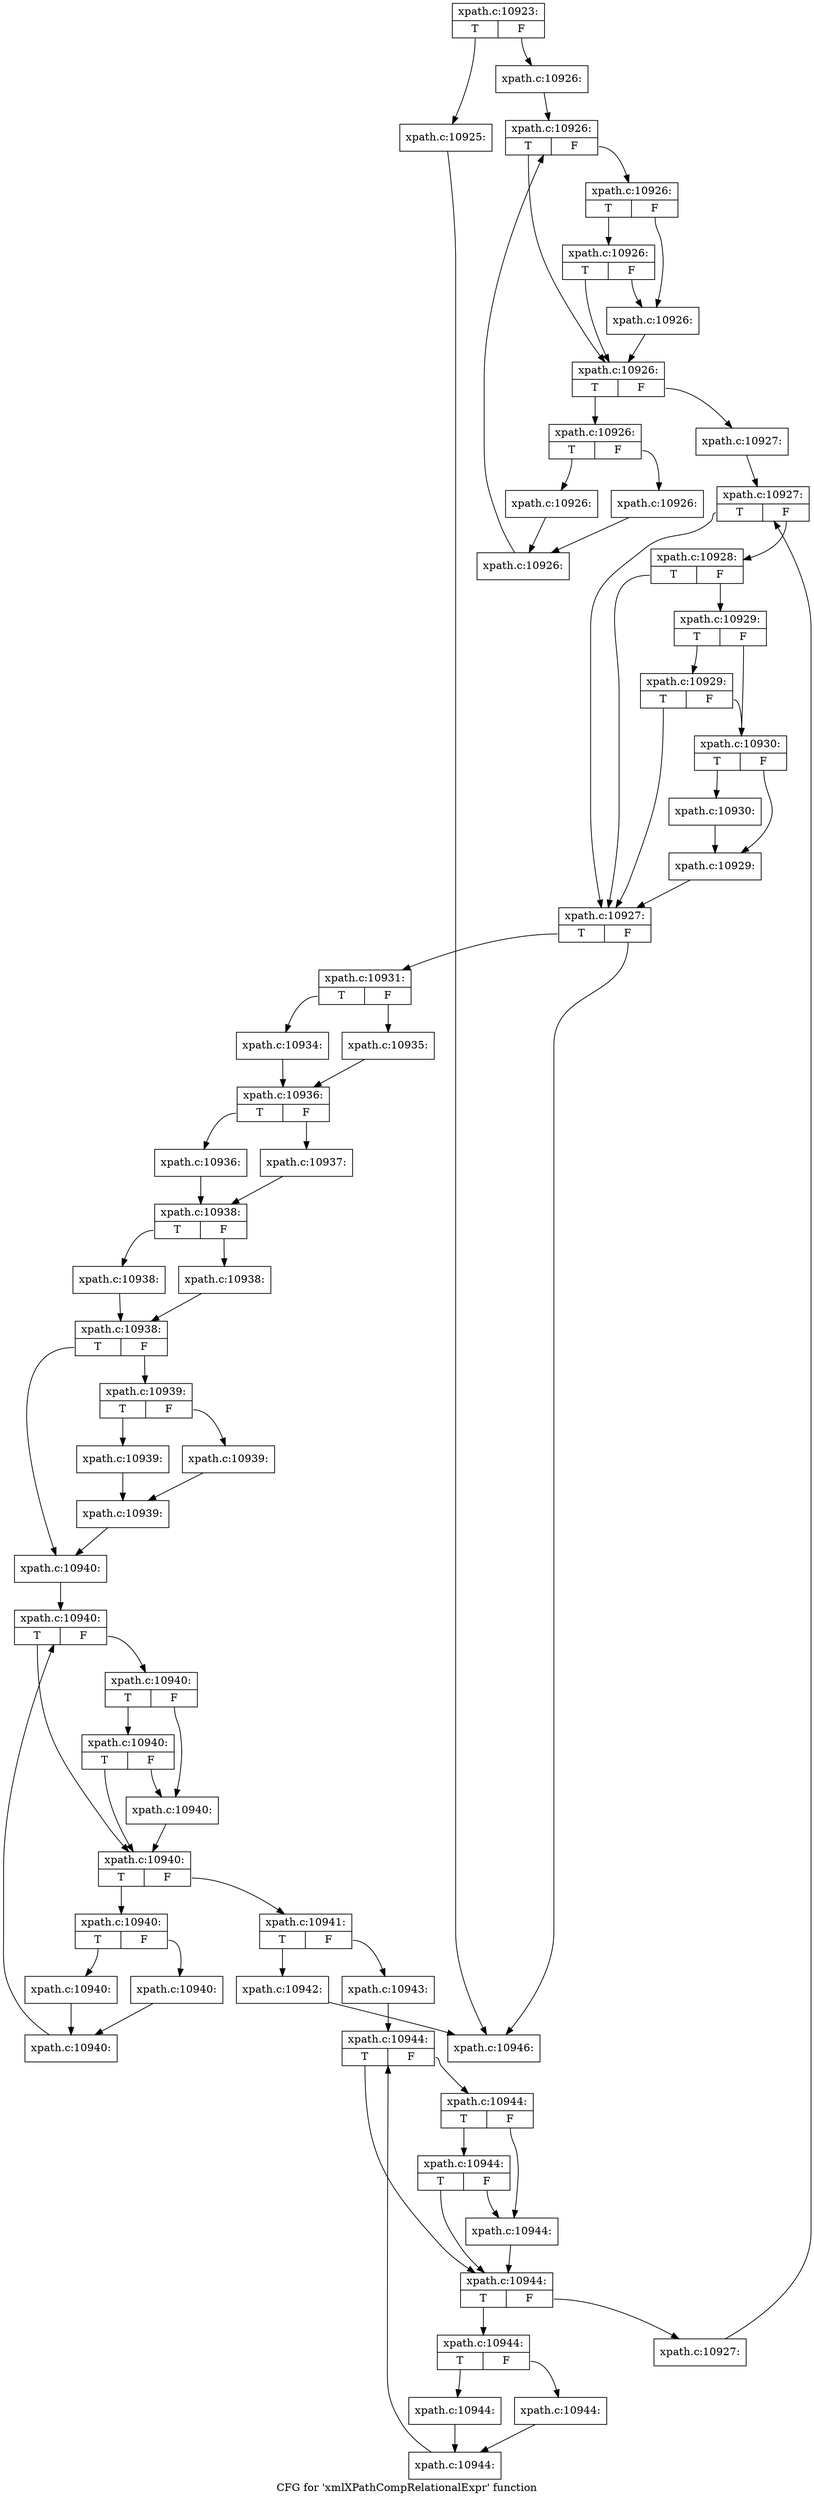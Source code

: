 digraph "CFG for 'xmlXPathCompRelationalExpr' function" {
	label="CFG for 'xmlXPathCompRelationalExpr' function";

	Node0x4ea0c10 [shape=record,label="{xpath.c:10923:|{<s0>T|<s1>F}}"];
	Node0x4ea0c10:s0 -> Node0x4eab6a0;
	Node0x4ea0c10:s1 -> Node0x4eaac00;
	Node0x4eab6a0 [shape=record,label="{xpath.c:10925:}"];
	Node0x4eab6a0 -> Node0x4ea1050;
	Node0x4eaac00 [shape=record,label="{xpath.c:10926:}"];
	Node0x4eaac00 -> Node0x4eabc80;
	Node0x4eabc80 [shape=record,label="{xpath.c:10926:|{<s0>T|<s1>F}}"];
	Node0x4eabc80:s0 -> Node0x4eabe80;
	Node0x4eabc80:s1 -> Node0x4eabf20;
	Node0x4eabf20 [shape=record,label="{xpath.c:10926:|{<s0>T|<s1>F}}"];
	Node0x4eabf20:s0 -> Node0x4eac280;
	Node0x4eabf20:s1 -> Node0x4eabed0;
	Node0x4eac280 [shape=record,label="{xpath.c:10926:|{<s0>T|<s1>F}}"];
	Node0x4eac280:s0 -> Node0x4eabe80;
	Node0x4eac280:s1 -> Node0x4eabed0;
	Node0x4eabed0 [shape=record,label="{xpath.c:10926:}"];
	Node0x4eabed0 -> Node0x4eabe80;
	Node0x4eabe80 [shape=record,label="{xpath.c:10926:|{<s0>T|<s1>F}}"];
	Node0x4eabe80:s0 -> Node0x4eac8b0;
	Node0x4eabe80:s1 -> Node0x4eabe30;
	Node0x4eac8b0 [shape=record,label="{xpath.c:10926:|{<s0>T|<s1>F}}"];
	Node0x4eac8b0:s0 -> Node0x4eacd60;
	Node0x4eac8b0:s1 -> Node0x4eacdb0;
	Node0x4eacd60 [shape=record,label="{xpath.c:10926:}"];
	Node0x4eacd60 -> Node0x4eace00;
	Node0x4eacdb0 [shape=record,label="{xpath.c:10926:}"];
	Node0x4eacdb0 -> Node0x4eace00;
	Node0x4eace00 [shape=record,label="{xpath.c:10926:}"];
	Node0x4eace00 -> Node0x4eabc80;
	Node0x4eabe30 [shape=record,label="{xpath.c:10927:}"];
	Node0x4eabe30 -> Node0x4ead6c0;
	Node0x4ead6c0 [shape=record,label="{xpath.c:10927:|{<s0>T|<s1>F}}"];
	Node0x4ead6c0:s0 -> Node0x4ea0ec0;
	Node0x4ead6c0:s1 -> Node0x4ea10f0;
	Node0x4ea10f0 [shape=record,label="{xpath.c:10928:|{<s0>T|<s1>F}}"];
	Node0x4ea10f0:s0 -> Node0x4ea0ec0;
	Node0x4ea10f0:s1 -> Node0x4ea0f60;
	Node0x4ea0f60 [shape=record,label="{xpath.c:10929:|{<s0>T|<s1>F}}"];
	Node0x4ea0f60:s0 -> Node0x4ea11d0;
	Node0x4ea0f60:s1 -> Node0x4ea0f10;
	Node0x4ea11d0 [shape=record,label="{xpath.c:10929:|{<s0>T|<s1>F}}"];
	Node0x4ea11d0:s0 -> Node0x4ea0ec0;
	Node0x4ea11d0:s1 -> Node0x4ea0f10;
	Node0x4ea0f10 [shape=record,label="{xpath.c:10930:|{<s0>T|<s1>F}}"];
	Node0x4ea0f10:s0 -> Node0x4eae490;
	Node0x4ea0f10:s1 -> Node0x48d2e90;
	Node0x4eae490 [shape=record,label="{xpath.c:10930:}"];
	Node0x4eae490 -> Node0x48d2e90;
	Node0x48d2e90 [shape=record,label="{xpath.c:10929:}"];
	Node0x48d2e90 -> Node0x4ea0ec0;
	Node0x4ea0ec0 [shape=record,label="{xpath.c:10927:|{<s0>T|<s1>F}}"];
	Node0x4ea0ec0:s0 -> Node0x4eaeef0;
	Node0x4ea0ec0:s1 -> Node0x4ea1050;
	Node0x4eaeef0 [shape=record,label="{xpath.c:10931:|{<s0>T|<s1>F}}"];
	Node0x4eaeef0:s0 -> Node0x4eafbc0;
	Node0x4eaeef0:s1 -> Node0x4eafc60;
	Node0x4eafbc0 [shape=record,label="{xpath.c:10934:}"];
	Node0x4eafbc0 -> Node0x4eafc10;
	Node0x4eafc60 [shape=record,label="{xpath.c:10935:}"];
	Node0x4eafc60 -> Node0x4eafc10;
	Node0x4eafc10 [shape=record,label="{xpath.c:10936:|{<s0>T|<s1>F}}"];
	Node0x4eafc10:s0 -> Node0x4eb0420;
	Node0x4eafc10:s1 -> Node0x4eb04c0;
	Node0x4eb0420 [shape=record,label="{xpath.c:10936:}"];
	Node0x4eb0420 -> Node0x4eb0470;
	Node0x4eb04c0 [shape=record,label="{xpath.c:10937:}"];
	Node0x4eb04c0 -> Node0x4eb0470;
	Node0x4eb0470 [shape=record,label="{xpath.c:10938:|{<s0>T|<s1>F}}"];
	Node0x4eb0470:s0 -> Node0x4eb0ca0;
	Node0x4eb0470:s1 -> Node0x4eb0cf0;
	Node0x4eb0ca0 [shape=record,label="{xpath.c:10938:}"];
	Node0x4eb0ca0 -> Node0x4eb0d40;
	Node0x4eb0cf0 [shape=record,label="{xpath.c:10938:}"];
	Node0x4eb0cf0 -> Node0x4eb0d40;
	Node0x4eb0d40 [shape=record,label="{xpath.c:10938:|{<s0>T|<s1>F}}"];
	Node0x4eb0d40:s0 -> Node0x4eb16f0;
	Node0x4eb0d40:s1 -> Node0x4eb16a0;
	Node0x4eb16a0 [shape=record,label="{xpath.c:10939:|{<s0>T|<s1>F}}"];
	Node0x4eb16a0:s0 -> Node0x4eb1910;
	Node0x4eb16a0:s1 -> Node0x4eb1960;
	Node0x4eb1910 [shape=record,label="{xpath.c:10939:}"];
	Node0x4eb1910 -> Node0x4eb19b0;
	Node0x4eb1960 [shape=record,label="{xpath.c:10939:}"];
	Node0x4eb1960 -> Node0x4eb19b0;
	Node0x4eb19b0 [shape=record,label="{xpath.c:10939:}"];
	Node0x4eb19b0 -> Node0x4eb16f0;
	Node0x4eb16f0 [shape=record,label="{xpath.c:10940:}"];
	Node0x4eb16f0 -> Node0x4eb2330;
	Node0x4eb2330 [shape=record,label="{xpath.c:10940:|{<s0>T|<s1>F}}"];
	Node0x4eb2330:s0 -> Node0x4eb2570;
	Node0x4eb2330:s1 -> Node0x4eb2610;
	Node0x4eb2610 [shape=record,label="{xpath.c:10940:|{<s0>T|<s1>F}}"];
	Node0x4eb2610:s0 -> Node0x4eb2970;
	Node0x4eb2610:s1 -> Node0x4eb25c0;
	Node0x4eb2970 [shape=record,label="{xpath.c:10940:|{<s0>T|<s1>F}}"];
	Node0x4eb2970:s0 -> Node0x4eb2570;
	Node0x4eb2970:s1 -> Node0x4eb25c0;
	Node0x4eb25c0 [shape=record,label="{xpath.c:10940:}"];
	Node0x4eb25c0 -> Node0x4eb2570;
	Node0x4eb2570 [shape=record,label="{xpath.c:10940:|{<s0>T|<s1>F}}"];
	Node0x4eb2570:s0 -> Node0x4eb2fa0;
	Node0x4eb2570:s1 -> Node0x4eb2520;
	Node0x4eb2fa0 [shape=record,label="{xpath.c:10940:|{<s0>T|<s1>F}}"];
	Node0x4eb2fa0:s0 -> Node0x4eb3450;
	Node0x4eb2fa0:s1 -> Node0x4eb34a0;
	Node0x4eb3450 [shape=record,label="{xpath.c:10940:}"];
	Node0x4eb3450 -> Node0x4eb34f0;
	Node0x4eb34a0 [shape=record,label="{xpath.c:10940:}"];
	Node0x4eb34a0 -> Node0x4eb34f0;
	Node0x4eb34f0 [shape=record,label="{xpath.c:10940:}"];
	Node0x4eb34f0 -> Node0x4eb2330;
	Node0x4eb2520 [shape=record,label="{xpath.c:10941:|{<s0>T|<s1>F}}"];
	Node0x4eb2520:s0 -> Node0x4eb3f70;
	Node0x4eb2520:s1 -> Node0x4eb3fc0;
	Node0x4eb3f70 [shape=record,label="{xpath.c:10942:}"];
	Node0x4eb3f70 -> Node0x4ea1050;
	Node0x4eb3fc0 [shape=record,label="{xpath.c:10943:}"];
	Node0x4eb3fc0 -> Node0x4eb48d0;
	Node0x4eb48d0 [shape=record,label="{xpath.c:10944:|{<s0>T|<s1>F}}"];
	Node0x4eb48d0:s0 -> Node0x4eb4c00;
	Node0x4eb48d0:s1 -> Node0x4eb4ca0;
	Node0x4eb4ca0 [shape=record,label="{xpath.c:10944:|{<s0>T|<s1>F}}"];
	Node0x4eb4ca0:s0 -> Node0x4eb5000;
	Node0x4eb4ca0:s1 -> Node0x4eb4c50;
	Node0x4eb5000 [shape=record,label="{xpath.c:10944:|{<s0>T|<s1>F}}"];
	Node0x4eb5000:s0 -> Node0x4eb4c00;
	Node0x4eb5000:s1 -> Node0x4eb4c50;
	Node0x4eb4c50 [shape=record,label="{xpath.c:10944:}"];
	Node0x4eb4c50 -> Node0x4eb4c00;
	Node0x4eb4c00 [shape=record,label="{xpath.c:10944:|{<s0>T|<s1>F}}"];
	Node0x4eb4c00:s0 -> Node0x4eb5630;
	Node0x4eb4c00:s1 -> Node0x4eb4bb0;
	Node0x4eb5630 [shape=record,label="{xpath.c:10944:|{<s0>T|<s1>F}}"];
	Node0x4eb5630:s0 -> Node0x4eb5ae0;
	Node0x4eb5630:s1 -> Node0x4eb5b30;
	Node0x4eb5ae0 [shape=record,label="{xpath.c:10944:}"];
	Node0x4eb5ae0 -> Node0x4eb5b80;
	Node0x4eb5b30 [shape=record,label="{xpath.c:10944:}"];
	Node0x4eb5b30 -> Node0x4eb5b80;
	Node0x4eb5b80 [shape=record,label="{xpath.c:10944:}"];
	Node0x4eb5b80 -> Node0x4eb48d0;
	Node0x4eb4bb0 [shape=record,label="{xpath.c:10927:}"];
	Node0x4eb4bb0 -> Node0x4ead6c0;
	Node0x4ea1050 [shape=record,label="{xpath.c:10946:}"];
}
